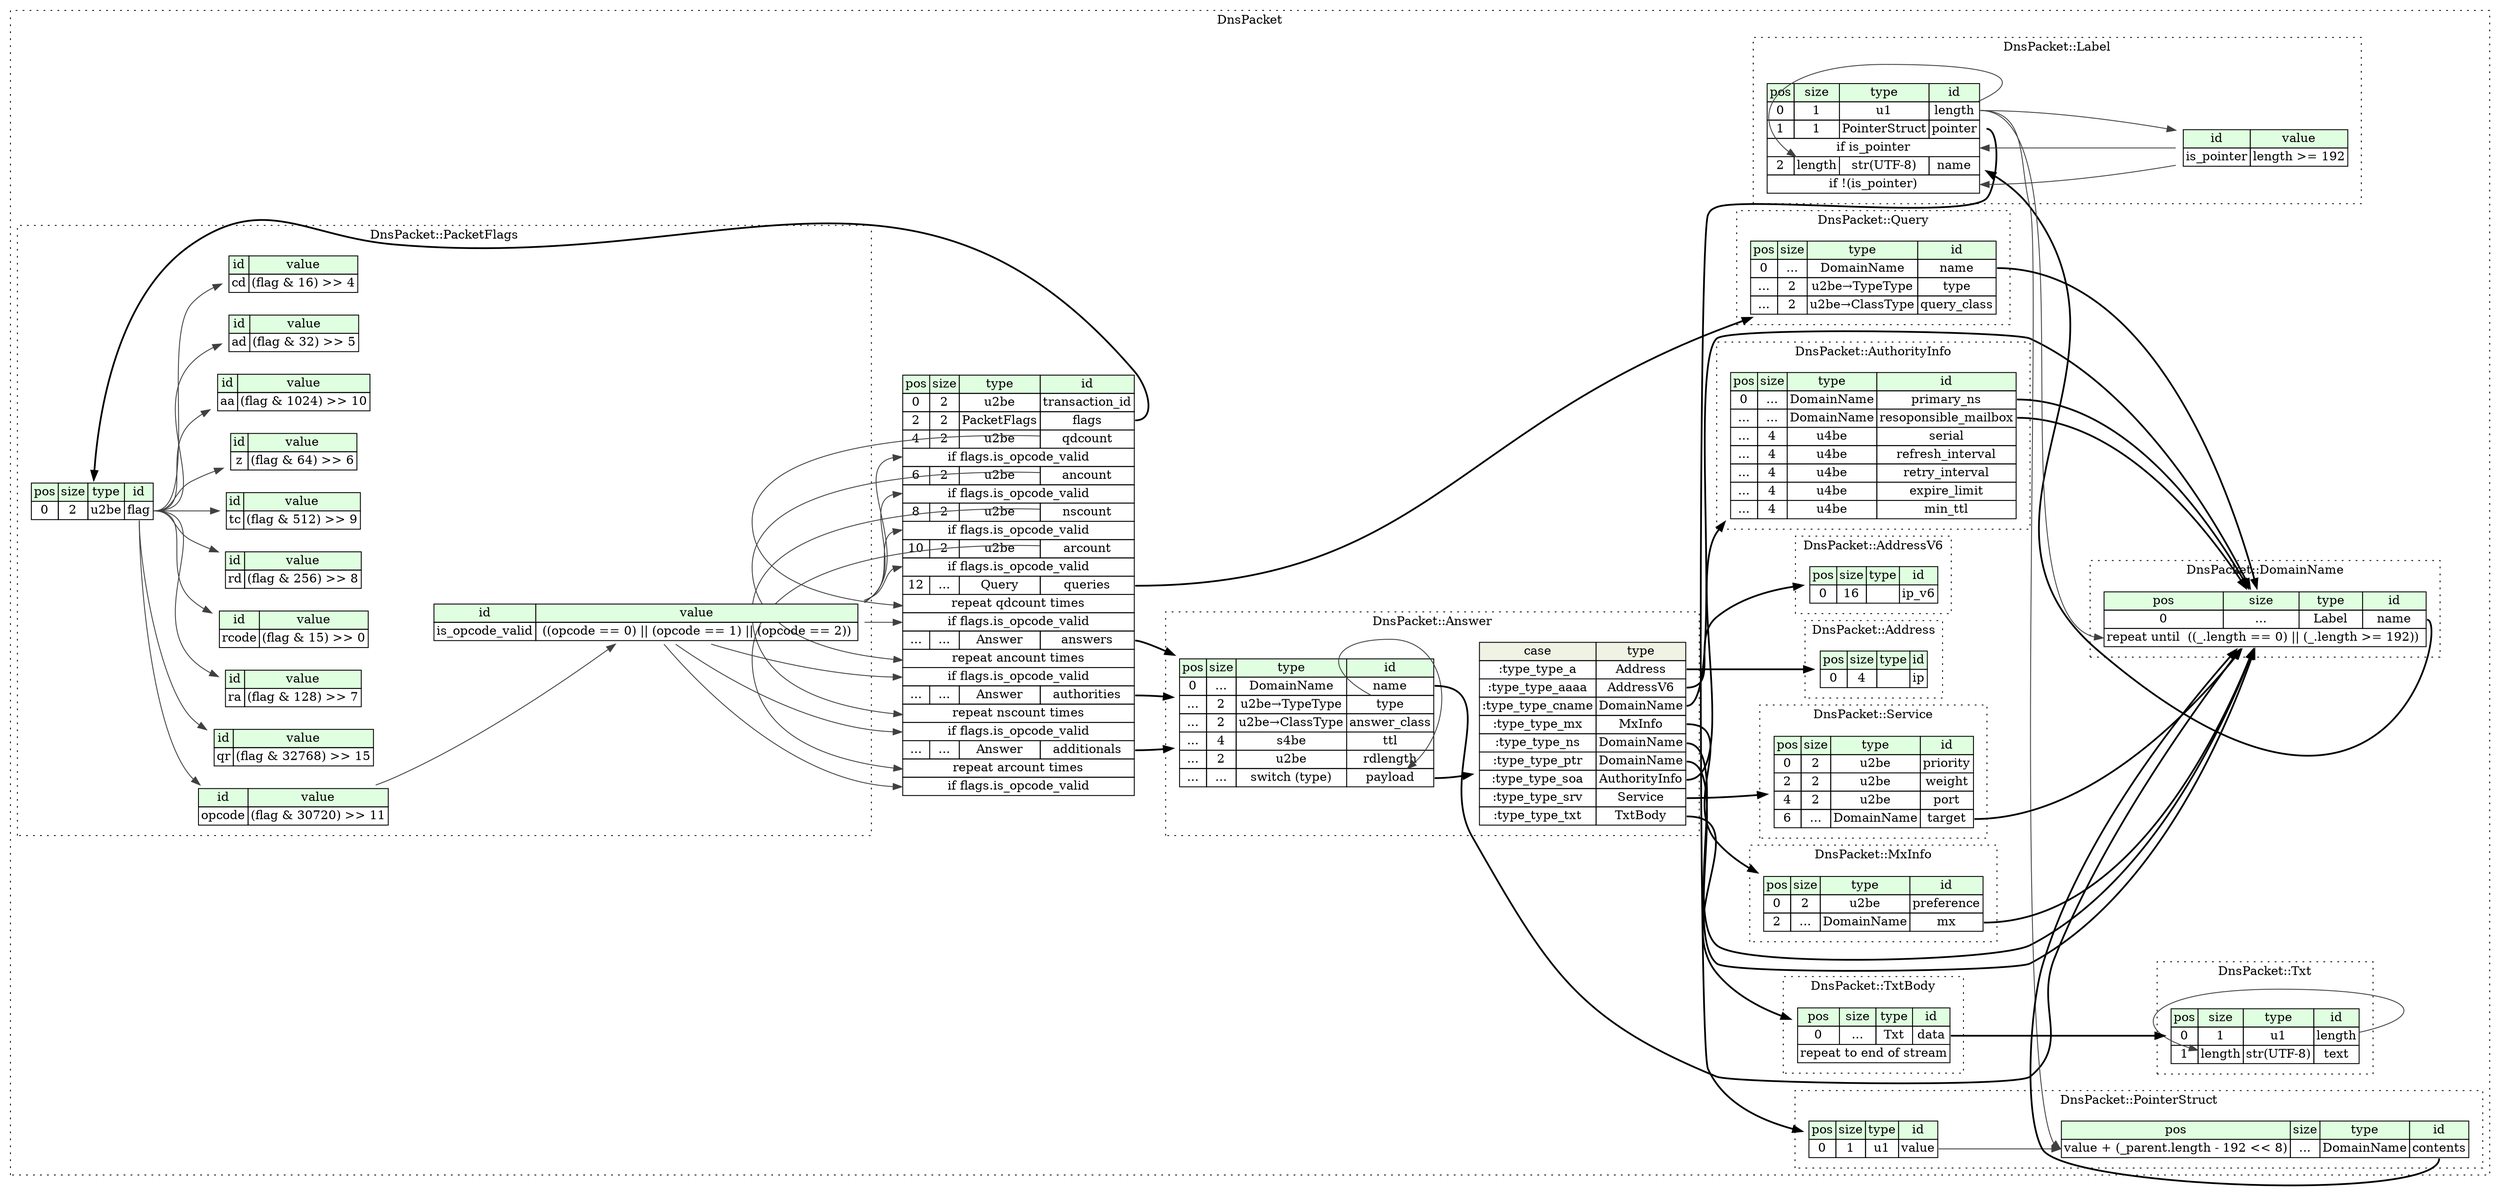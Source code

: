 digraph {
	rankdir=LR;
	node [shape=plaintext];
	subgraph cluster__dns_packet {
		label="DnsPacket";
		graph[style=dotted];

		dns_packet__seq [label=<<TABLE BORDER="0" CELLBORDER="1" CELLSPACING="0">
			<TR><TD BGCOLOR="#E0FFE0">pos</TD><TD BGCOLOR="#E0FFE0">size</TD><TD BGCOLOR="#E0FFE0">type</TD><TD BGCOLOR="#E0FFE0">id</TD></TR>
			<TR><TD PORT="transaction_id_pos">0</TD><TD PORT="transaction_id_size">2</TD><TD>u2be</TD><TD PORT="transaction_id_type">transaction_id</TD></TR>
			<TR><TD PORT="flags_pos">2</TD><TD PORT="flags_size">2</TD><TD>PacketFlags</TD><TD PORT="flags_type">flags</TD></TR>
			<TR><TD PORT="qdcount_pos">4</TD><TD PORT="qdcount_size">2</TD><TD>u2be</TD><TD PORT="qdcount_type">qdcount</TD></TR>
			<TR><TD COLSPAN="4" PORT="qdcount__if">if flags.is_opcode_valid</TD></TR>
			<TR><TD PORT="ancount_pos">6</TD><TD PORT="ancount_size">2</TD><TD>u2be</TD><TD PORT="ancount_type">ancount</TD></TR>
			<TR><TD COLSPAN="4" PORT="ancount__if">if flags.is_opcode_valid</TD></TR>
			<TR><TD PORT="nscount_pos">8</TD><TD PORT="nscount_size">2</TD><TD>u2be</TD><TD PORT="nscount_type">nscount</TD></TR>
			<TR><TD COLSPAN="4" PORT="nscount__if">if flags.is_opcode_valid</TD></TR>
			<TR><TD PORT="arcount_pos">10</TD><TD PORT="arcount_size">2</TD><TD>u2be</TD><TD PORT="arcount_type">arcount</TD></TR>
			<TR><TD COLSPAN="4" PORT="arcount__if">if flags.is_opcode_valid</TD></TR>
			<TR><TD PORT="queries_pos">12</TD><TD PORT="queries_size">...</TD><TD>Query</TD><TD PORT="queries_type">queries</TD></TR>
			<TR><TD COLSPAN="4" PORT="queries__repeat">repeat qdcount times</TD></TR>
			<TR><TD COLSPAN="4" PORT="queries__if">if flags.is_opcode_valid</TD></TR>
			<TR><TD PORT="answers_pos">...</TD><TD PORT="answers_size">...</TD><TD>Answer</TD><TD PORT="answers_type">answers</TD></TR>
			<TR><TD COLSPAN="4" PORT="answers__repeat">repeat ancount times</TD></TR>
			<TR><TD COLSPAN="4" PORT="answers__if">if flags.is_opcode_valid</TD></TR>
			<TR><TD PORT="authorities_pos">...</TD><TD PORT="authorities_size">...</TD><TD>Answer</TD><TD PORT="authorities_type">authorities</TD></TR>
			<TR><TD COLSPAN="4" PORT="authorities__repeat">repeat nscount times</TD></TR>
			<TR><TD COLSPAN="4" PORT="authorities__if">if flags.is_opcode_valid</TD></TR>
			<TR><TD PORT="additionals_pos">...</TD><TD PORT="additionals_size">...</TD><TD>Answer</TD><TD PORT="additionals_type">additionals</TD></TR>
			<TR><TD COLSPAN="4" PORT="additionals__repeat">repeat arcount times</TD></TR>
			<TR><TD COLSPAN="4" PORT="additionals__if">if flags.is_opcode_valid</TD></TR>
		</TABLE>>];
		subgraph cluster__address {
			label="DnsPacket::Address";
			graph[style=dotted];

			address__seq [label=<<TABLE BORDER="0" CELLBORDER="1" CELLSPACING="0">
				<TR><TD BGCOLOR="#E0FFE0">pos</TD><TD BGCOLOR="#E0FFE0">size</TD><TD BGCOLOR="#E0FFE0">type</TD><TD BGCOLOR="#E0FFE0">id</TD></TR>
				<TR><TD PORT="ip_pos">0</TD><TD PORT="ip_size">4</TD><TD></TD><TD PORT="ip_type">ip</TD></TR>
			</TABLE>>];
		}
		subgraph cluster__address_v6 {
			label="DnsPacket::AddressV6";
			graph[style=dotted];

			address_v6__seq [label=<<TABLE BORDER="0" CELLBORDER="1" CELLSPACING="0">
				<TR><TD BGCOLOR="#E0FFE0">pos</TD><TD BGCOLOR="#E0FFE0">size</TD><TD BGCOLOR="#E0FFE0">type</TD><TD BGCOLOR="#E0FFE0">id</TD></TR>
				<TR><TD PORT="ip_v6_pos">0</TD><TD PORT="ip_v6_size">16</TD><TD></TD><TD PORT="ip_v6_type">ip_v6</TD></TR>
			</TABLE>>];
		}
		subgraph cluster__answer {
			label="DnsPacket::Answer";
			graph[style=dotted];

			answer__seq [label=<<TABLE BORDER="0" CELLBORDER="1" CELLSPACING="0">
				<TR><TD BGCOLOR="#E0FFE0">pos</TD><TD BGCOLOR="#E0FFE0">size</TD><TD BGCOLOR="#E0FFE0">type</TD><TD BGCOLOR="#E0FFE0">id</TD></TR>
				<TR><TD PORT="name_pos">0</TD><TD PORT="name_size">...</TD><TD>DomainName</TD><TD PORT="name_type">name</TD></TR>
				<TR><TD PORT="type_pos">...</TD><TD PORT="type_size">2</TD><TD>u2be→TypeType</TD><TD PORT="type_type">type</TD></TR>
				<TR><TD PORT="answer_class_pos">...</TD><TD PORT="answer_class_size">2</TD><TD>u2be→ClassType</TD><TD PORT="answer_class_type">answer_class</TD></TR>
				<TR><TD PORT="ttl_pos">...</TD><TD PORT="ttl_size">4</TD><TD>s4be</TD><TD PORT="ttl_type">ttl</TD></TR>
				<TR><TD PORT="rdlength_pos">...</TD><TD PORT="rdlength_size">2</TD><TD>u2be</TD><TD PORT="rdlength_type">rdlength</TD></TR>
				<TR><TD PORT="payload_pos">...</TD><TD PORT="payload_size">...</TD><TD>switch (type)</TD><TD PORT="payload_type">payload</TD></TR>
			</TABLE>>];
answer__seq_payload_switch [label=<<TABLE BORDER="0" CELLBORDER="1" CELLSPACING="0">
	<TR><TD BGCOLOR="#F0F2E4">case</TD><TD BGCOLOR="#F0F2E4">type</TD></TR>
	<TR><TD>:type_type_a</TD><TD PORT="case0">Address</TD></TR>
	<TR><TD>:type_type_aaaa</TD><TD PORT="case1">AddressV6</TD></TR>
	<TR><TD>:type_type_cname</TD><TD PORT="case2">DomainName</TD></TR>
	<TR><TD>:type_type_mx</TD><TD PORT="case3">MxInfo</TD></TR>
	<TR><TD>:type_type_ns</TD><TD PORT="case4">DomainName</TD></TR>
	<TR><TD>:type_type_ptr</TD><TD PORT="case5">DomainName</TD></TR>
	<TR><TD>:type_type_soa</TD><TD PORT="case6">AuthorityInfo</TD></TR>
	<TR><TD>:type_type_srv</TD><TD PORT="case7">Service</TD></TR>
	<TR><TD>:type_type_txt</TD><TD PORT="case8">TxtBody</TD></TR>
</TABLE>>];
		}
		subgraph cluster__authority_info {
			label="DnsPacket::AuthorityInfo";
			graph[style=dotted];

			authority_info__seq [label=<<TABLE BORDER="0" CELLBORDER="1" CELLSPACING="0">
				<TR><TD BGCOLOR="#E0FFE0">pos</TD><TD BGCOLOR="#E0FFE0">size</TD><TD BGCOLOR="#E0FFE0">type</TD><TD BGCOLOR="#E0FFE0">id</TD></TR>
				<TR><TD PORT="primary_ns_pos">0</TD><TD PORT="primary_ns_size">...</TD><TD>DomainName</TD><TD PORT="primary_ns_type">primary_ns</TD></TR>
				<TR><TD PORT="resoponsible_mailbox_pos">...</TD><TD PORT="resoponsible_mailbox_size">...</TD><TD>DomainName</TD><TD PORT="resoponsible_mailbox_type">resoponsible_mailbox</TD></TR>
				<TR><TD PORT="serial_pos">...</TD><TD PORT="serial_size">4</TD><TD>u4be</TD><TD PORT="serial_type">serial</TD></TR>
				<TR><TD PORT="refresh_interval_pos">...</TD><TD PORT="refresh_interval_size">4</TD><TD>u4be</TD><TD PORT="refresh_interval_type">refresh_interval</TD></TR>
				<TR><TD PORT="retry_interval_pos">...</TD><TD PORT="retry_interval_size">4</TD><TD>u4be</TD><TD PORT="retry_interval_type">retry_interval</TD></TR>
				<TR><TD PORT="expire_limit_pos">...</TD><TD PORT="expire_limit_size">4</TD><TD>u4be</TD><TD PORT="expire_limit_type">expire_limit</TD></TR>
				<TR><TD PORT="min_ttl_pos">...</TD><TD PORT="min_ttl_size">4</TD><TD>u4be</TD><TD PORT="min_ttl_type">min_ttl</TD></TR>
			</TABLE>>];
		}
		subgraph cluster__domain_name {
			label="DnsPacket::DomainName";
			graph[style=dotted];

			domain_name__seq [label=<<TABLE BORDER="0" CELLBORDER="1" CELLSPACING="0">
				<TR><TD BGCOLOR="#E0FFE0">pos</TD><TD BGCOLOR="#E0FFE0">size</TD><TD BGCOLOR="#E0FFE0">type</TD><TD BGCOLOR="#E0FFE0">id</TD></TR>
				<TR><TD PORT="name_pos">0</TD><TD PORT="name_size">...</TD><TD>Label</TD><TD PORT="name_type">name</TD></TR>
				<TR><TD COLSPAN="4" PORT="name__repeat">repeat until  ((_.length == 0) || (_.length &gt;= 192)) </TD></TR>
			</TABLE>>];
		}
		subgraph cluster__label {
			label="DnsPacket::Label";
			graph[style=dotted];

			label__seq [label=<<TABLE BORDER="0" CELLBORDER="1" CELLSPACING="0">
				<TR><TD BGCOLOR="#E0FFE0">pos</TD><TD BGCOLOR="#E0FFE0">size</TD><TD BGCOLOR="#E0FFE0">type</TD><TD BGCOLOR="#E0FFE0">id</TD></TR>
				<TR><TD PORT="length_pos">0</TD><TD PORT="length_size">1</TD><TD>u1</TD><TD PORT="length_type">length</TD></TR>
				<TR><TD PORT="pointer_pos">1</TD><TD PORT="pointer_size">1</TD><TD>PointerStruct</TD><TD PORT="pointer_type">pointer</TD></TR>
				<TR><TD COLSPAN="4" PORT="pointer__if">if is_pointer</TD></TR>
				<TR><TD PORT="name_pos">2</TD><TD PORT="name_size">length</TD><TD>str(UTF-8)</TD><TD PORT="name_type">name</TD></TR>
				<TR><TD COLSPAN="4" PORT="name__if">if !(is_pointer)</TD></TR>
			</TABLE>>];
			label__inst__is_pointer [label=<<TABLE BORDER="0" CELLBORDER="1" CELLSPACING="0">
				<TR><TD BGCOLOR="#E0FFE0">id</TD><TD BGCOLOR="#E0FFE0">value</TD></TR>
				<TR><TD>is_pointer</TD><TD>length &gt;= 192</TD></TR>
			</TABLE>>];
		}
		subgraph cluster__mx_info {
			label="DnsPacket::MxInfo";
			graph[style=dotted];

			mx_info__seq [label=<<TABLE BORDER="0" CELLBORDER="1" CELLSPACING="0">
				<TR><TD BGCOLOR="#E0FFE0">pos</TD><TD BGCOLOR="#E0FFE0">size</TD><TD BGCOLOR="#E0FFE0">type</TD><TD BGCOLOR="#E0FFE0">id</TD></TR>
				<TR><TD PORT="preference_pos">0</TD><TD PORT="preference_size">2</TD><TD>u2be</TD><TD PORT="preference_type">preference</TD></TR>
				<TR><TD PORT="mx_pos">2</TD><TD PORT="mx_size">...</TD><TD>DomainName</TD><TD PORT="mx_type">mx</TD></TR>
			</TABLE>>];
		}
		subgraph cluster__packet_flags {
			label="DnsPacket::PacketFlags";
			graph[style=dotted];

			packet_flags__seq [label=<<TABLE BORDER="0" CELLBORDER="1" CELLSPACING="0">
				<TR><TD BGCOLOR="#E0FFE0">pos</TD><TD BGCOLOR="#E0FFE0">size</TD><TD BGCOLOR="#E0FFE0">type</TD><TD BGCOLOR="#E0FFE0">id</TD></TR>
				<TR><TD PORT="flag_pos">0</TD><TD PORT="flag_size">2</TD><TD>u2be</TD><TD PORT="flag_type">flag</TD></TR>
			</TABLE>>];
			packet_flags__inst__aa [label=<<TABLE BORDER="0" CELLBORDER="1" CELLSPACING="0">
				<TR><TD BGCOLOR="#E0FFE0">id</TD><TD BGCOLOR="#E0FFE0">value</TD></TR>
				<TR><TD>aa</TD><TD>(flag &amp; 1024) &gt;&gt; 10</TD></TR>
			</TABLE>>];
			packet_flags__inst__ad [label=<<TABLE BORDER="0" CELLBORDER="1" CELLSPACING="0">
				<TR><TD BGCOLOR="#E0FFE0">id</TD><TD BGCOLOR="#E0FFE0">value</TD></TR>
				<TR><TD>ad</TD><TD>(flag &amp; 32) &gt;&gt; 5</TD></TR>
			</TABLE>>];
			packet_flags__inst__cd [label=<<TABLE BORDER="0" CELLBORDER="1" CELLSPACING="0">
				<TR><TD BGCOLOR="#E0FFE0">id</TD><TD BGCOLOR="#E0FFE0">value</TD></TR>
				<TR><TD>cd</TD><TD>(flag &amp; 16) &gt;&gt; 4</TD></TR>
			</TABLE>>];
			packet_flags__inst__is_opcode_valid [label=<<TABLE BORDER="0" CELLBORDER="1" CELLSPACING="0">
				<TR><TD BGCOLOR="#E0FFE0">id</TD><TD BGCOLOR="#E0FFE0">value</TD></TR>
				<TR><TD>is_opcode_valid</TD><TD> ((opcode == 0) || (opcode == 1) || (opcode == 2)) </TD></TR>
			</TABLE>>];
			packet_flags__inst__opcode [label=<<TABLE BORDER="0" CELLBORDER="1" CELLSPACING="0">
				<TR><TD BGCOLOR="#E0FFE0">id</TD><TD BGCOLOR="#E0FFE0">value</TD></TR>
				<TR><TD>opcode</TD><TD>(flag &amp; 30720) &gt;&gt; 11</TD></TR>
			</TABLE>>];
			packet_flags__inst__qr [label=<<TABLE BORDER="0" CELLBORDER="1" CELLSPACING="0">
				<TR><TD BGCOLOR="#E0FFE0">id</TD><TD BGCOLOR="#E0FFE0">value</TD></TR>
				<TR><TD>qr</TD><TD>(flag &amp; 32768) &gt;&gt; 15</TD></TR>
			</TABLE>>];
			packet_flags__inst__ra [label=<<TABLE BORDER="0" CELLBORDER="1" CELLSPACING="0">
				<TR><TD BGCOLOR="#E0FFE0">id</TD><TD BGCOLOR="#E0FFE0">value</TD></TR>
				<TR><TD>ra</TD><TD>(flag &amp; 128) &gt;&gt; 7</TD></TR>
			</TABLE>>];
			packet_flags__inst__rcode [label=<<TABLE BORDER="0" CELLBORDER="1" CELLSPACING="0">
				<TR><TD BGCOLOR="#E0FFE0">id</TD><TD BGCOLOR="#E0FFE0">value</TD></TR>
				<TR><TD>rcode</TD><TD>(flag &amp; 15) &gt;&gt; 0</TD></TR>
			</TABLE>>];
			packet_flags__inst__rd [label=<<TABLE BORDER="0" CELLBORDER="1" CELLSPACING="0">
				<TR><TD BGCOLOR="#E0FFE0">id</TD><TD BGCOLOR="#E0FFE0">value</TD></TR>
				<TR><TD>rd</TD><TD>(flag &amp; 256) &gt;&gt; 8</TD></TR>
			</TABLE>>];
			packet_flags__inst__tc [label=<<TABLE BORDER="0" CELLBORDER="1" CELLSPACING="0">
				<TR><TD BGCOLOR="#E0FFE0">id</TD><TD BGCOLOR="#E0FFE0">value</TD></TR>
				<TR><TD>tc</TD><TD>(flag &amp; 512) &gt;&gt; 9</TD></TR>
			</TABLE>>];
			packet_flags__inst__z [label=<<TABLE BORDER="0" CELLBORDER="1" CELLSPACING="0">
				<TR><TD BGCOLOR="#E0FFE0">id</TD><TD BGCOLOR="#E0FFE0">value</TD></TR>
				<TR><TD>z</TD><TD>(flag &amp; 64) &gt;&gt; 6</TD></TR>
			</TABLE>>];
		}
		subgraph cluster__pointer_struct {
			label="DnsPacket::PointerStruct";
			graph[style=dotted];

			pointer_struct__seq [label=<<TABLE BORDER="0" CELLBORDER="1" CELLSPACING="0">
				<TR><TD BGCOLOR="#E0FFE0">pos</TD><TD BGCOLOR="#E0FFE0">size</TD><TD BGCOLOR="#E0FFE0">type</TD><TD BGCOLOR="#E0FFE0">id</TD></TR>
				<TR><TD PORT="value_pos">0</TD><TD PORT="value_size">1</TD><TD>u1</TD><TD PORT="value_type">value</TD></TR>
			</TABLE>>];
			pointer_struct__inst__contents [label=<<TABLE BORDER="0" CELLBORDER="1" CELLSPACING="0">
				<TR><TD BGCOLOR="#E0FFE0">pos</TD><TD BGCOLOR="#E0FFE0">size</TD><TD BGCOLOR="#E0FFE0">type</TD><TD BGCOLOR="#E0FFE0">id</TD></TR>
				<TR><TD PORT="contents_pos">value + (_parent.length - 192 &lt;&lt; 8)</TD><TD PORT="contents_size">...</TD><TD>DomainName</TD><TD PORT="contents_type">contents</TD></TR>
			</TABLE>>];
		}
		subgraph cluster__query {
			label="DnsPacket::Query";
			graph[style=dotted];

			query__seq [label=<<TABLE BORDER="0" CELLBORDER="1" CELLSPACING="0">
				<TR><TD BGCOLOR="#E0FFE0">pos</TD><TD BGCOLOR="#E0FFE0">size</TD><TD BGCOLOR="#E0FFE0">type</TD><TD BGCOLOR="#E0FFE0">id</TD></TR>
				<TR><TD PORT="name_pos">0</TD><TD PORT="name_size">...</TD><TD>DomainName</TD><TD PORT="name_type">name</TD></TR>
				<TR><TD PORT="type_pos">...</TD><TD PORT="type_size">2</TD><TD>u2be→TypeType</TD><TD PORT="type_type">type</TD></TR>
				<TR><TD PORT="query_class_pos">...</TD><TD PORT="query_class_size">2</TD><TD>u2be→ClassType</TD><TD PORT="query_class_type">query_class</TD></TR>
			</TABLE>>];
		}
		subgraph cluster__service {
			label="DnsPacket::Service";
			graph[style=dotted];

			service__seq [label=<<TABLE BORDER="0" CELLBORDER="1" CELLSPACING="0">
				<TR><TD BGCOLOR="#E0FFE0">pos</TD><TD BGCOLOR="#E0FFE0">size</TD><TD BGCOLOR="#E0FFE0">type</TD><TD BGCOLOR="#E0FFE0">id</TD></TR>
				<TR><TD PORT="priority_pos">0</TD><TD PORT="priority_size">2</TD><TD>u2be</TD><TD PORT="priority_type">priority</TD></TR>
				<TR><TD PORT="weight_pos">2</TD><TD PORT="weight_size">2</TD><TD>u2be</TD><TD PORT="weight_type">weight</TD></TR>
				<TR><TD PORT="port_pos">4</TD><TD PORT="port_size">2</TD><TD>u2be</TD><TD PORT="port_type">port</TD></TR>
				<TR><TD PORT="target_pos">6</TD><TD PORT="target_size">...</TD><TD>DomainName</TD><TD PORT="target_type">target</TD></TR>
			</TABLE>>];
		}
		subgraph cluster__txt {
			label="DnsPacket::Txt";
			graph[style=dotted];

			txt__seq [label=<<TABLE BORDER="0" CELLBORDER="1" CELLSPACING="0">
				<TR><TD BGCOLOR="#E0FFE0">pos</TD><TD BGCOLOR="#E0FFE0">size</TD><TD BGCOLOR="#E0FFE0">type</TD><TD BGCOLOR="#E0FFE0">id</TD></TR>
				<TR><TD PORT="length_pos">0</TD><TD PORT="length_size">1</TD><TD>u1</TD><TD PORT="length_type">length</TD></TR>
				<TR><TD PORT="text_pos">1</TD><TD PORT="text_size">length</TD><TD>str(UTF-8)</TD><TD PORT="text_type">text</TD></TR>
			</TABLE>>];
		}
		subgraph cluster__txt_body {
			label="DnsPacket::TxtBody";
			graph[style=dotted];

			txt_body__seq [label=<<TABLE BORDER="0" CELLBORDER="1" CELLSPACING="0">
				<TR><TD BGCOLOR="#E0FFE0">pos</TD><TD BGCOLOR="#E0FFE0">size</TD><TD BGCOLOR="#E0FFE0">type</TD><TD BGCOLOR="#E0FFE0">id</TD></TR>
				<TR><TD PORT="data_pos">0</TD><TD PORT="data_size">...</TD><TD>Txt</TD><TD PORT="data_type">data</TD></TR>
				<TR><TD COLSPAN="4" PORT="data__repeat">repeat to end of stream</TD></TR>
			</TABLE>>];
		}
	}
	dns_packet__seq:flags_type -> packet_flags__seq [style=bold];
	packet_flags__inst__is_opcode_valid:is_opcode_valid_type -> dns_packet__seq:qdcount__if [color="#404040"];
	packet_flags__inst__is_opcode_valid:is_opcode_valid_type -> dns_packet__seq:ancount__if [color="#404040"];
	packet_flags__inst__is_opcode_valid:is_opcode_valid_type -> dns_packet__seq:nscount__if [color="#404040"];
	packet_flags__inst__is_opcode_valid:is_opcode_valid_type -> dns_packet__seq:arcount__if [color="#404040"];
	dns_packet__seq:queries_type -> query__seq [style=bold];
	dns_packet__seq:qdcount_type -> dns_packet__seq:queries__repeat [color="#404040"];
	packet_flags__inst__is_opcode_valid:is_opcode_valid_type -> dns_packet__seq:queries__if [color="#404040"];
	dns_packet__seq:answers_type -> answer__seq [style=bold];
	dns_packet__seq:ancount_type -> dns_packet__seq:answers__repeat [color="#404040"];
	packet_flags__inst__is_opcode_valid:is_opcode_valid_type -> dns_packet__seq:answers__if [color="#404040"];
	dns_packet__seq:authorities_type -> answer__seq [style=bold];
	dns_packet__seq:nscount_type -> dns_packet__seq:authorities__repeat [color="#404040"];
	packet_flags__inst__is_opcode_valid:is_opcode_valid_type -> dns_packet__seq:authorities__if [color="#404040"];
	dns_packet__seq:additionals_type -> answer__seq [style=bold];
	dns_packet__seq:arcount_type -> dns_packet__seq:additionals__repeat [color="#404040"];
	packet_flags__inst__is_opcode_valid:is_opcode_valid_type -> dns_packet__seq:additionals__if [color="#404040"];
	answer__seq:name_type -> domain_name__seq [style=bold];
	answer__seq:payload_type -> answer__seq_payload_switch [style=bold];
	answer__seq_payload_switch:case0 -> address__seq [style=bold];
	answer__seq_payload_switch:case1 -> address_v6__seq [style=bold];
	answer__seq_payload_switch:case2 -> domain_name__seq [style=bold];
	answer__seq_payload_switch:case3 -> mx_info__seq [style=bold];
	answer__seq_payload_switch:case4 -> domain_name__seq [style=bold];
	answer__seq_payload_switch:case5 -> domain_name__seq [style=bold];
	answer__seq_payload_switch:case6 -> authority_info__seq [style=bold];
	answer__seq_payload_switch:case7 -> service__seq [style=bold];
	answer__seq_payload_switch:case8 -> txt_body__seq [style=bold];
	answer__seq:type_type -> answer__seq:payload_type [color="#404040"];
	authority_info__seq:primary_ns_type -> domain_name__seq [style=bold];
	authority_info__seq:resoponsible_mailbox_type -> domain_name__seq [style=bold];
	domain_name__seq:name_type -> label__seq [style=bold];
	label__seq:length_type -> domain_name__seq:name__repeat [color="#404040"];
	label__seq:pointer_type -> pointer_struct__seq [style=bold];
	label__inst__is_pointer:is_pointer_type -> label__seq:pointer__if [color="#404040"];
	label__seq:length_type -> label__seq:name_size [color="#404040"];
	label__inst__is_pointer:is_pointer_type -> label__seq:name__if [color="#404040"];
	label__seq:length_type -> label__inst__is_pointer [color="#404040"];
	mx_info__seq:mx_type -> domain_name__seq [style=bold];
	packet_flags__seq:flag_type -> packet_flags__inst__aa [color="#404040"];
	packet_flags__seq:flag_type -> packet_flags__inst__ad [color="#404040"];
	packet_flags__seq:flag_type -> packet_flags__inst__cd [color="#404040"];
	packet_flags__inst__opcode:opcode_type -> packet_flags__inst__is_opcode_valid [color="#404040"];
	packet_flags__seq:flag_type -> packet_flags__inst__opcode [color="#404040"];
	packet_flags__seq:flag_type -> packet_flags__inst__qr [color="#404040"];
	packet_flags__seq:flag_type -> packet_flags__inst__ra [color="#404040"];
	packet_flags__seq:flag_type -> packet_flags__inst__rcode [color="#404040"];
	packet_flags__seq:flag_type -> packet_flags__inst__rd [color="#404040"];
	packet_flags__seq:flag_type -> packet_flags__inst__tc [color="#404040"];
	packet_flags__seq:flag_type -> packet_flags__inst__z [color="#404040"];
	pointer_struct__seq:value_type -> pointer_struct__inst__contents:contents_pos [color="#404040"];
	label__seq:length_type -> pointer_struct__inst__contents:contents_pos [color="#404040"];
	pointer_struct__inst__contents:contents_type -> domain_name__seq [style=bold];
	query__seq:name_type -> domain_name__seq [style=bold];
	service__seq:target_type -> domain_name__seq [style=bold];
	txt__seq:length_type -> txt__seq:text_size [color="#404040"];
	txt_body__seq:data_type -> txt__seq [style=bold];
}
